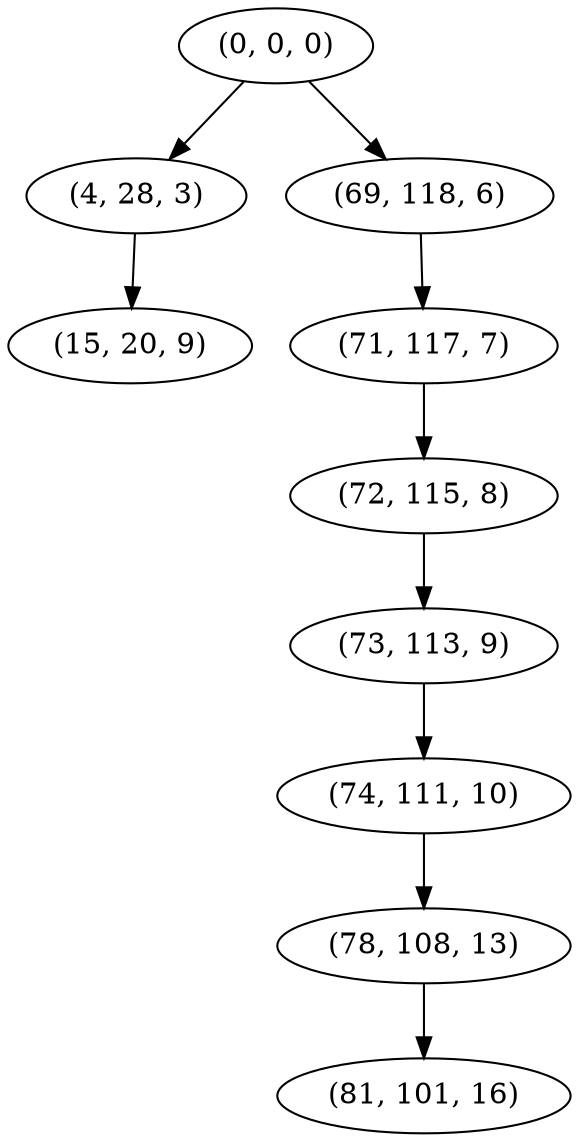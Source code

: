 digraph tree {
    "(0, 0, 0)";
    "(4, 28, 3)";
    "(15, 20, 9)";
    "(69, 118, 6)";
    "(71, 117, 7)";
    "(72, 115, 8)";
    "(73, 113, 9)";
    "(74, 111, 10)";
    "(78, 108, 13)";
    "(81, 101, 16)";
    "(0, 0, 0)" -> "(4, 28, 3)";
    "(0, 0, 0)" -> "(69, 118, 6)";
    "(4, 28, 3)" -> "(15, 20, 9)";
    "(69, 118, 6)" -> "(71, 117, 7)";
    "(71, 117, 7)" -> "(72, 115, 8)";
    "(72, 115, 8)" -> "(73, 113, 9)";
    "(73, 113, 9)" -> "(74, 111, 10)";
    "(74, 111, 10)" -> "(78, 108, 13)";
    "(78, 108, 13)" -> "(81, 101, 16)";
}
